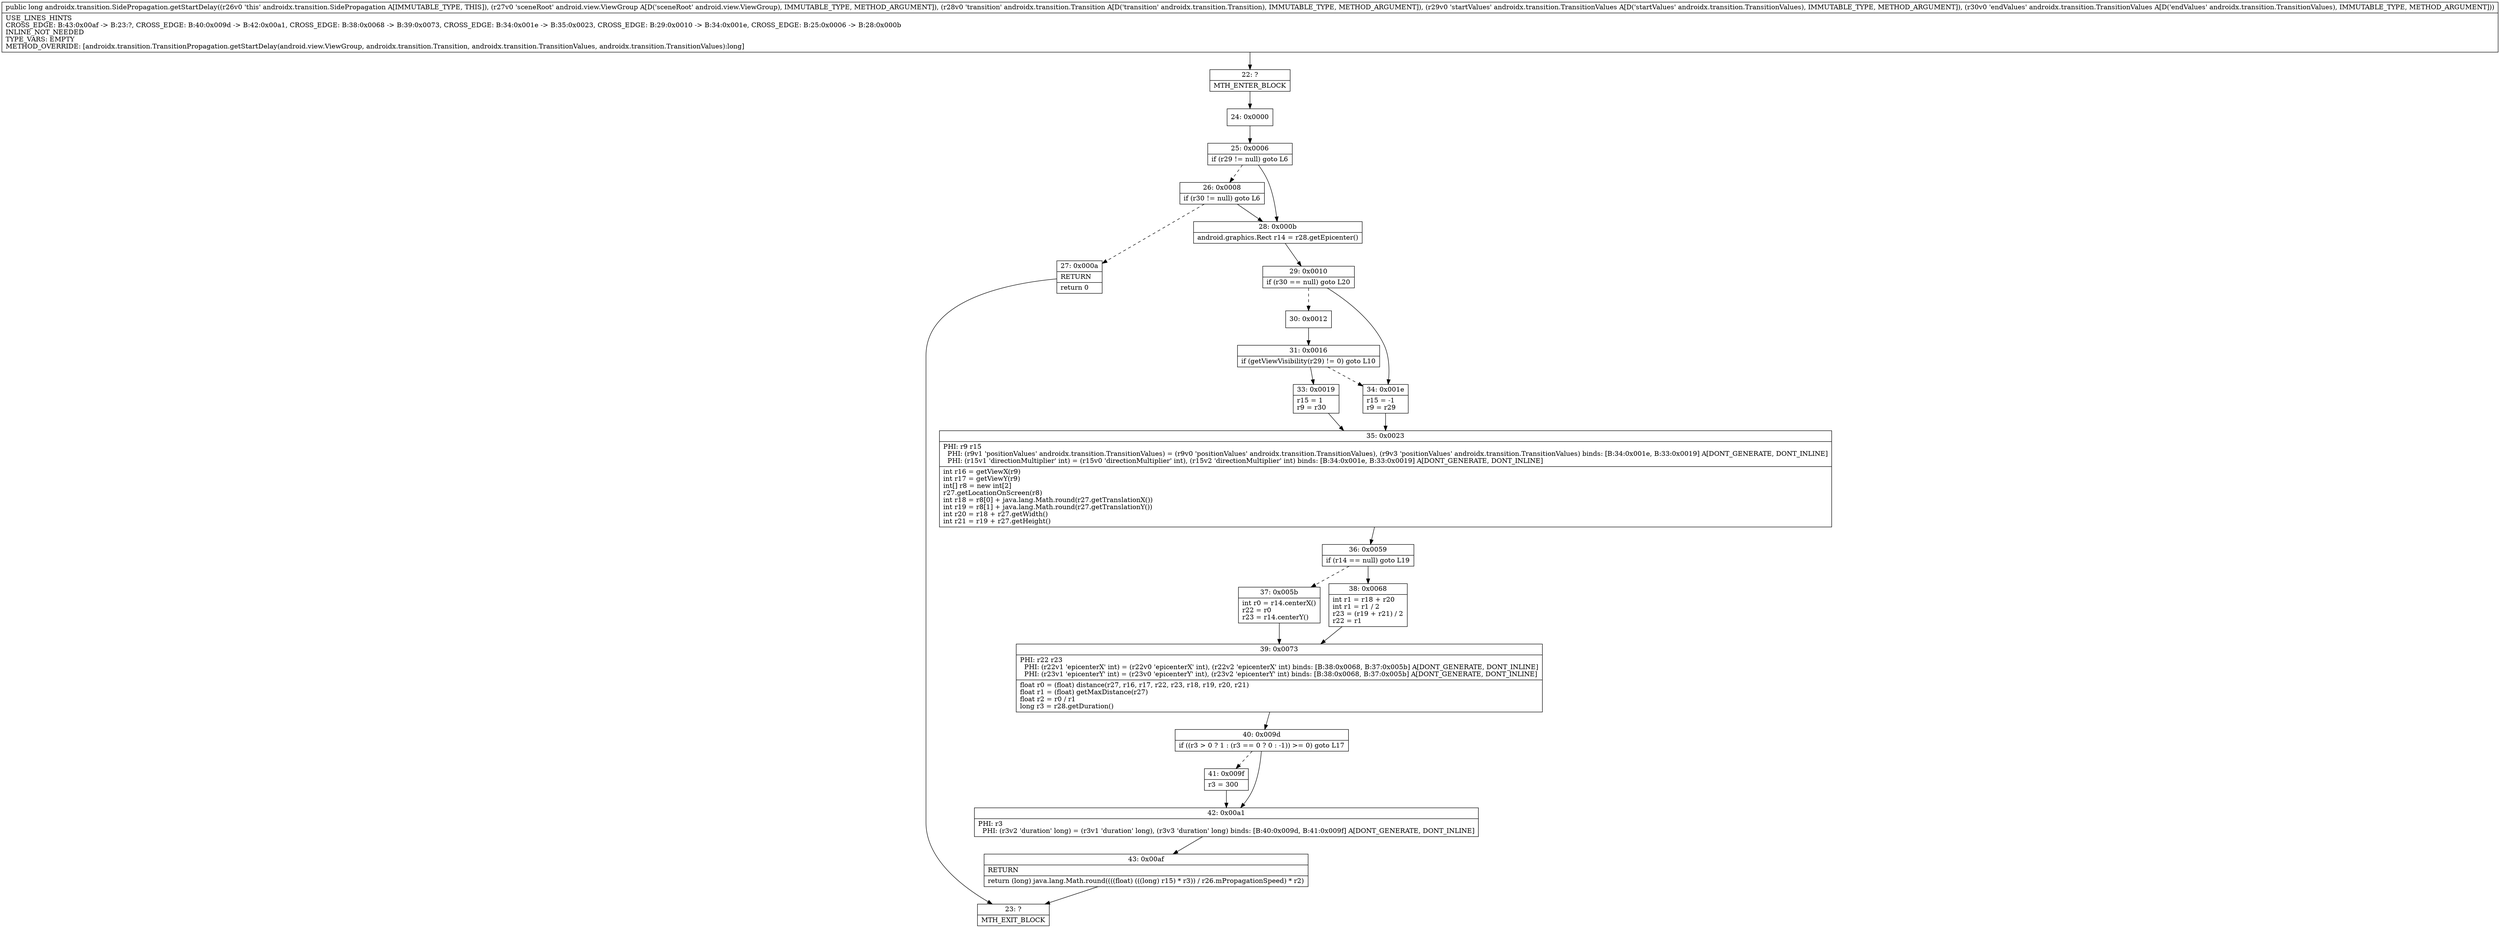 digraph "CFG forandroidx.transition.SidePropagation.getStartDelay(Landroid\/view\/ViewGroup;Landroidx\/transition\/Transition;Landroidx\/transition\/TransitionValues;Landroidx\/transition\/TransitionValues;)J" {
Node_22 [shape=record,label="{22\:\ ?|MTH_ENTER_BLOCK\l}"];
Node_24 [shape=record,label="{24\:\ 0x0000}"];
Node_25 [shape=record,label="{25\:\ 0x0006|if (r29 != null) goto L6\l}"];
Node_26 [shape=record,label="{26\:\ 0x0008|if (r30 != null) goto L6\l}"];
Node_27 [shape=record,label="{27\:\ 0x000a|RETURN\l|return 0\l}"];
Node_23 [shape=record,label="{23\:\ ?|MTH_EXIT_BLOCK\l}"];
Node_28 [shape=record,label="{28\:\ 0x000b|android.graphics.Rect r14 = r28.getEpicenter()\l}"];
Node_29 [shape=record,label="{29\:\ 0x0010|if (r30 == null) goto L20\l}"];
Node_30 [shape=record,label="{30\:\ 0x0012}"];
Node_31 [shape=record,label="{31\:\ 0x0016|if (getViewVisibility(r29) != 0) goto L10\l}"];
Node_33 [shape=record,label="{33\:\ 0x0019|r15 = 1\lr9 = r30\l}"];
Node_35 [shape=record,label="{35\:\ 0x0023|PHI: r9 r15 \l  PHI: (r9v1 'positionValues' androidx.transition.TransitionValues) = (r9v0 'positionValues' androidx.transition.TransitionValues), (r9v3 'positionValues' androidx.transition.TransitionValues) binds: [B:34:0x001e, B:33:0x0019] A[DONT_GENERATE, DONT_INLINE]\l  PHI: (r15v1 'directionMultiplier' int) = (r15v0 'directionMultiplier' int), (r15v2 'directionMultiplier' int) binds: [B:34:0x001e, B:33:0x0019] A[DONT_GENERATE, DONT_INLINE]\l|int r16 = getViewX(r9)\lint r17 = getViewY(r9)\lint[] r8 = new int[2]\lr27.getLocationOnScreen(r8)\lint r18 = r8[0] + java.lang.Math.round(r27.getTranslationX())\lint r19 = r8[1] + java.lang.Math.round(r27.getTranslationY())\lint r20 = r18 + r27.getWidth()\lint r21 = r19 + r27.getHeight()\l}"];
Node_36 [shape=record,label="{36\:\ 0x0059|if (r14 == null) goto L19\l}"];
Node_37 [shape=record,label="{37\:\ 0x005b|int r0 = r14.centerX()\lr22 = r0\lr23 = r14.centerY()\l}"];
Node_39 [shape=record,label="{39\:\ 0x0073|PHI: r22 r23 \l  PHI: (r22v1 'epicenterX' int) = (r22v0 'epicenterX' int), (r22v2 'epicenterX' int) binds: [B:38:0x0068, B:37:0x005b] A[DONT_GENERATE, DONT_INLINE]\l  PHI: (r23v1 'epicenterY' int) = (r23v0 'epicenterY' int), (r23v2 'epicenterY' int) binds: [B:38:0x0068, B:37:0x005b] A[DONT_GENERATE, DONT_INLINE]\l|float r0 = (float) distance(r27, r16, r17, r22, r23, r18, r19, r20, r21)\lfloat r1 = (float) getMaxDistance(r27)\lfloat r2 = r0 \/ r1\llong r3 = r28.getDuration()\l}"];
Node_40 [shape=record,label="{40\:\ 0x009d|if ((r3 \> 0 ? 1 : (r3 == 0 ? 0 : \-1)) \>= 0) goto L17\l}"];
Node_41 [shape=record,label="{41\:\ 0x009f|r3 = 300\l}"];
Node_42 [shape=record,label="{42\:\ 0x00a1|PHI: r3 \l  PHI: (r3v2 'duration' long) = (r3v1 'duration' long), (r3v3 'duration' long) binds: [B:40:0x009d, B:41:0x009f] A[DONT_GENERATE, DONT_INLINE]\l}"];
Node_43 [shape=record,label="{43\:\ 0x00af|RETURN\l|return (long) java.lang.Math.round((((float) (((long) r15) * r3)) \/ r26.mPropagationSpeed) * r2)\l}"];
Node_38 [shape=record,label="{38\:\ 0x0068|int r1 = r18 + r20\lint r1 = r1 \/ 2\lr23 = (r19 + r21) \/ 2\lr22 = r1\l}"];
Node_34 [shape=record,label="{34\:\ 0x001e|r15 = \-1\lr9 = r29\l}"];
MethodNode[shape=record,label="{public long androidx.transition.SidePropagation.getStartDelay((r26v0 'this' androidx.transition.SidePropagation A[IMMUTABLE_TYPE, THIS]), (r27v0 'sceneRoot' android.view.ViewGroup A[D('sceneRoot' android.view.ViewGroup), IMMUTABLE_TYPE, METHOD_ARGUMENT]), (r28v0 'transition' androidx.transition.Transition A[D('transition' androidx.transition.Transition), IMMUTABLE_TYPE, METHOD_ARGUMENT]), (r29v0 'startValues' androidx.transition.TransitionValues A[D('startValues' androidx.transition.TransitionValues), IMMUTABLE_TYPE, METHOD_ARGUMENT]), (r30v0 'endValues' androidx.transition.TransitionValues A[D('endValues' androidx.transition.TransitionValues), IMMUTABLE_TYPE, METHOD_ARGUMENT]))  | USE_LINES_HINTS\lCROSS_EDGE: B:43:0x00af \-\> B:23:?, CROSS_EDGE: B:40:0x009d \-\> B:42:0x00a1, CROSS_EDGE: B:38:0x0068 \-\> B:39:0x0073, CROSS_EDGE: B:34:0x001e \-\> B:35:0x0023, CROSS_EDGE: B:29:0x0010 \-\> B:34:0x001e, CROSS_EDGE: B:25:0x0006 \-\> B:28:0x000b\lINLINE_NOT_NEEDED\lTYPE_VARS: EMPTY\lMETHOD_OVERRIDE: [androidx.transition.TransitionPropagation.getStartDelay(android.view.ViewGroup, androidx.transition.Transition, androidx.transition.TransitionValues, androidx.transition.TransitionValues):long]\l}"];
MethodNode -> Node_22;Node_22 -> Node_24;
Node_24 -> Node_25;
Node_25 -> Node_26[style=dashed];
Node_25 -> Node_28;
Node_26 -> Node_27[style=dashed];
Node_26 -> Node_28;
Node_27 -> Node_23;
Node_28 -> Node_29;
Node_29 -> Node_30[style=dashed];
Node_29 -> Node_34;
Node_30 -> Node_31;
Node_31 -> Node_33;
Node_31 -> Node_34[style=dashed];
Node_33 -> Node_35;
Node_35 -> Node_36;
Node_36 -> Node_37[style=dashed];
Node_36 -> Node_38;
Node_37 -> Node_39;
Node_39 -> Node_40;
Node_40 -> Node_41[style=dashed];
Node_40 -> Node_42;
Node_41 -> Node_42;
Node_42 -> Node_43;
Node_43 -> Node_23;
Node_38 -> Node_39;
Node_34 -> Node_35;
}

